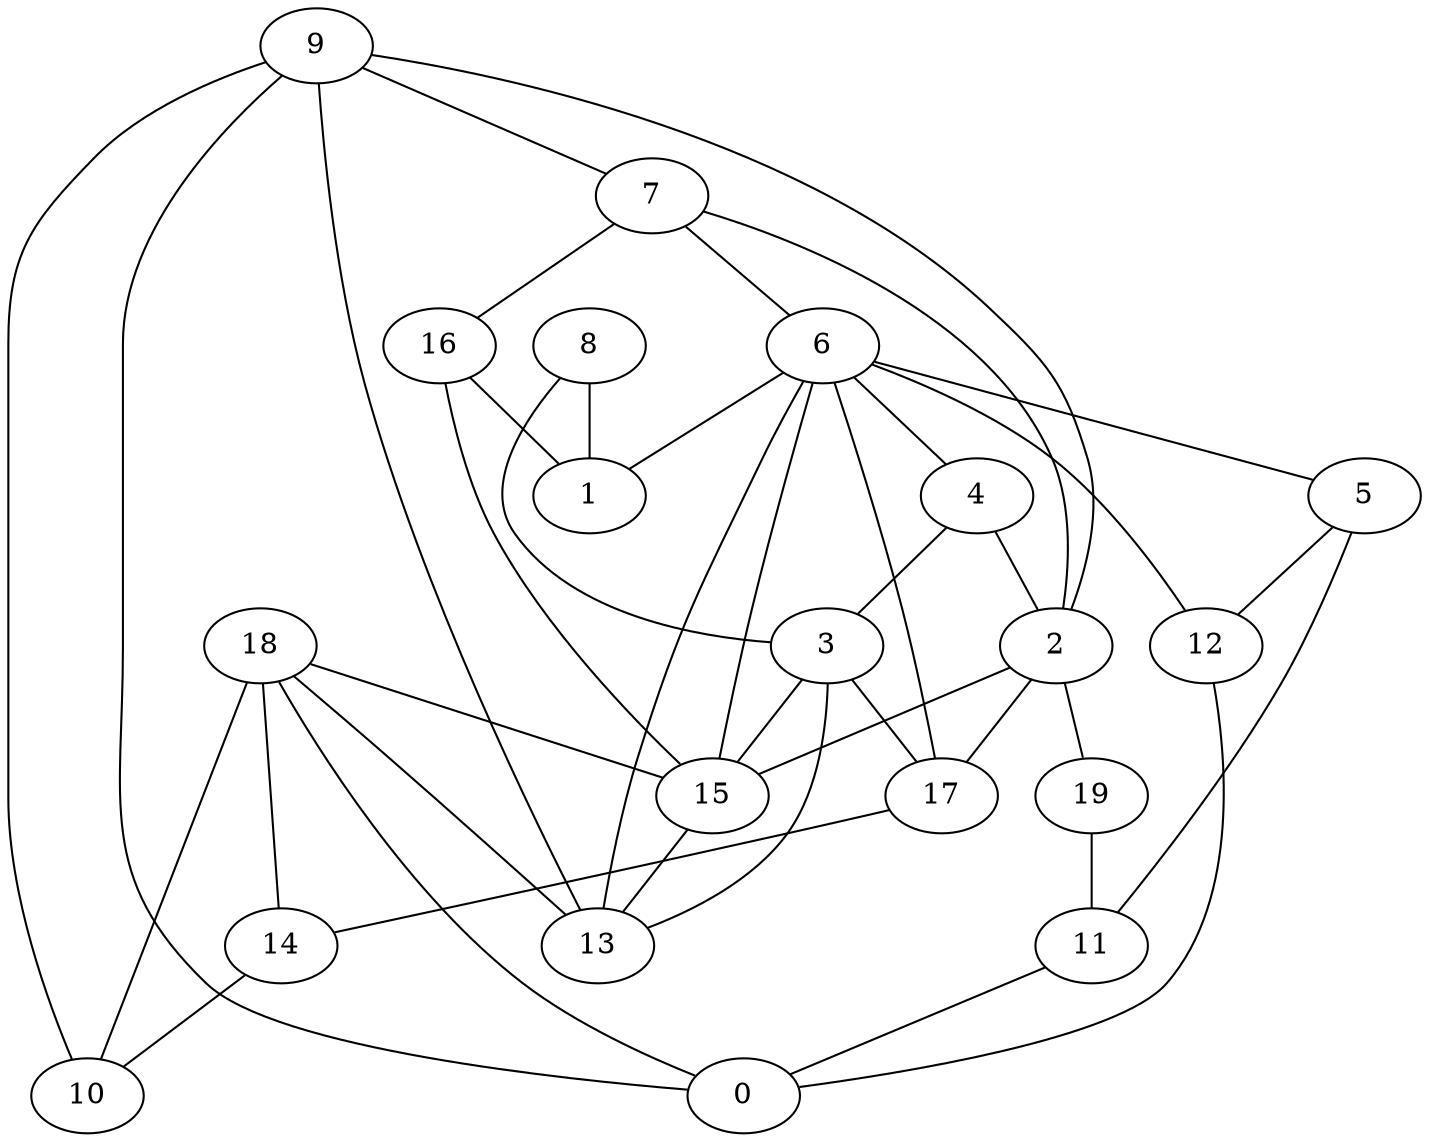 digraph GG_graph {

subgraph G_graph {
edge [color = black]
"8" -> "1" [dir = none]
"8" -> "3" [dir = none]
"14" -> "10" [dir = none]
"4" -> "2" [dir = none]
"2" -> "19" [dir = none]
"2" -> "17" [dir = none]
"2" -> "15" [dir = none]
"15" -> "13" [dir = none]
"5" -> "11" [dir = none]
"5" -> "12" [dir = none]
"11" -> "0" [dir = none]
"18" -> "0" [dir = none]
"18" -> "10" [dir = none]
"18" -> "15" [dir = none]
"18" -> "13" [dir = none]
"12" -> "0" [dir = none]
"19" -> "11" [dir = none]
"6" -> "12" [dir = none]
"6" -> "4" [dir = none]
"6" -> "17" [dir = none]
"6" -> "15" [dir = none]
"6" -> "5" [dir = none]
"6" -> "1" [dir = none]
"6" -> "13" [dir = none]
"9" -> "2" [dir = none]
"9" -> "13" [dir = none]
"9" -> "7" [dir = none]
"9" -> "0" [dir = none]
"9" -> "10" [dir = none]
"7" -> "6" [dir = none]
"7" -> "16" [dir = none]
"7" -> "2" [dir = none]
"17" -> "14" [dir = none]
"3" -> "15" [dir = none]
"3" -> "13" [dir = none]
"3" -> "17" [dir = none]
"16" -> "15" [dir = none]
"16" -> "1" [dir = none]
"18" -> "14" [dir = none]
"4" -> "3" [dir = none]
}

}
